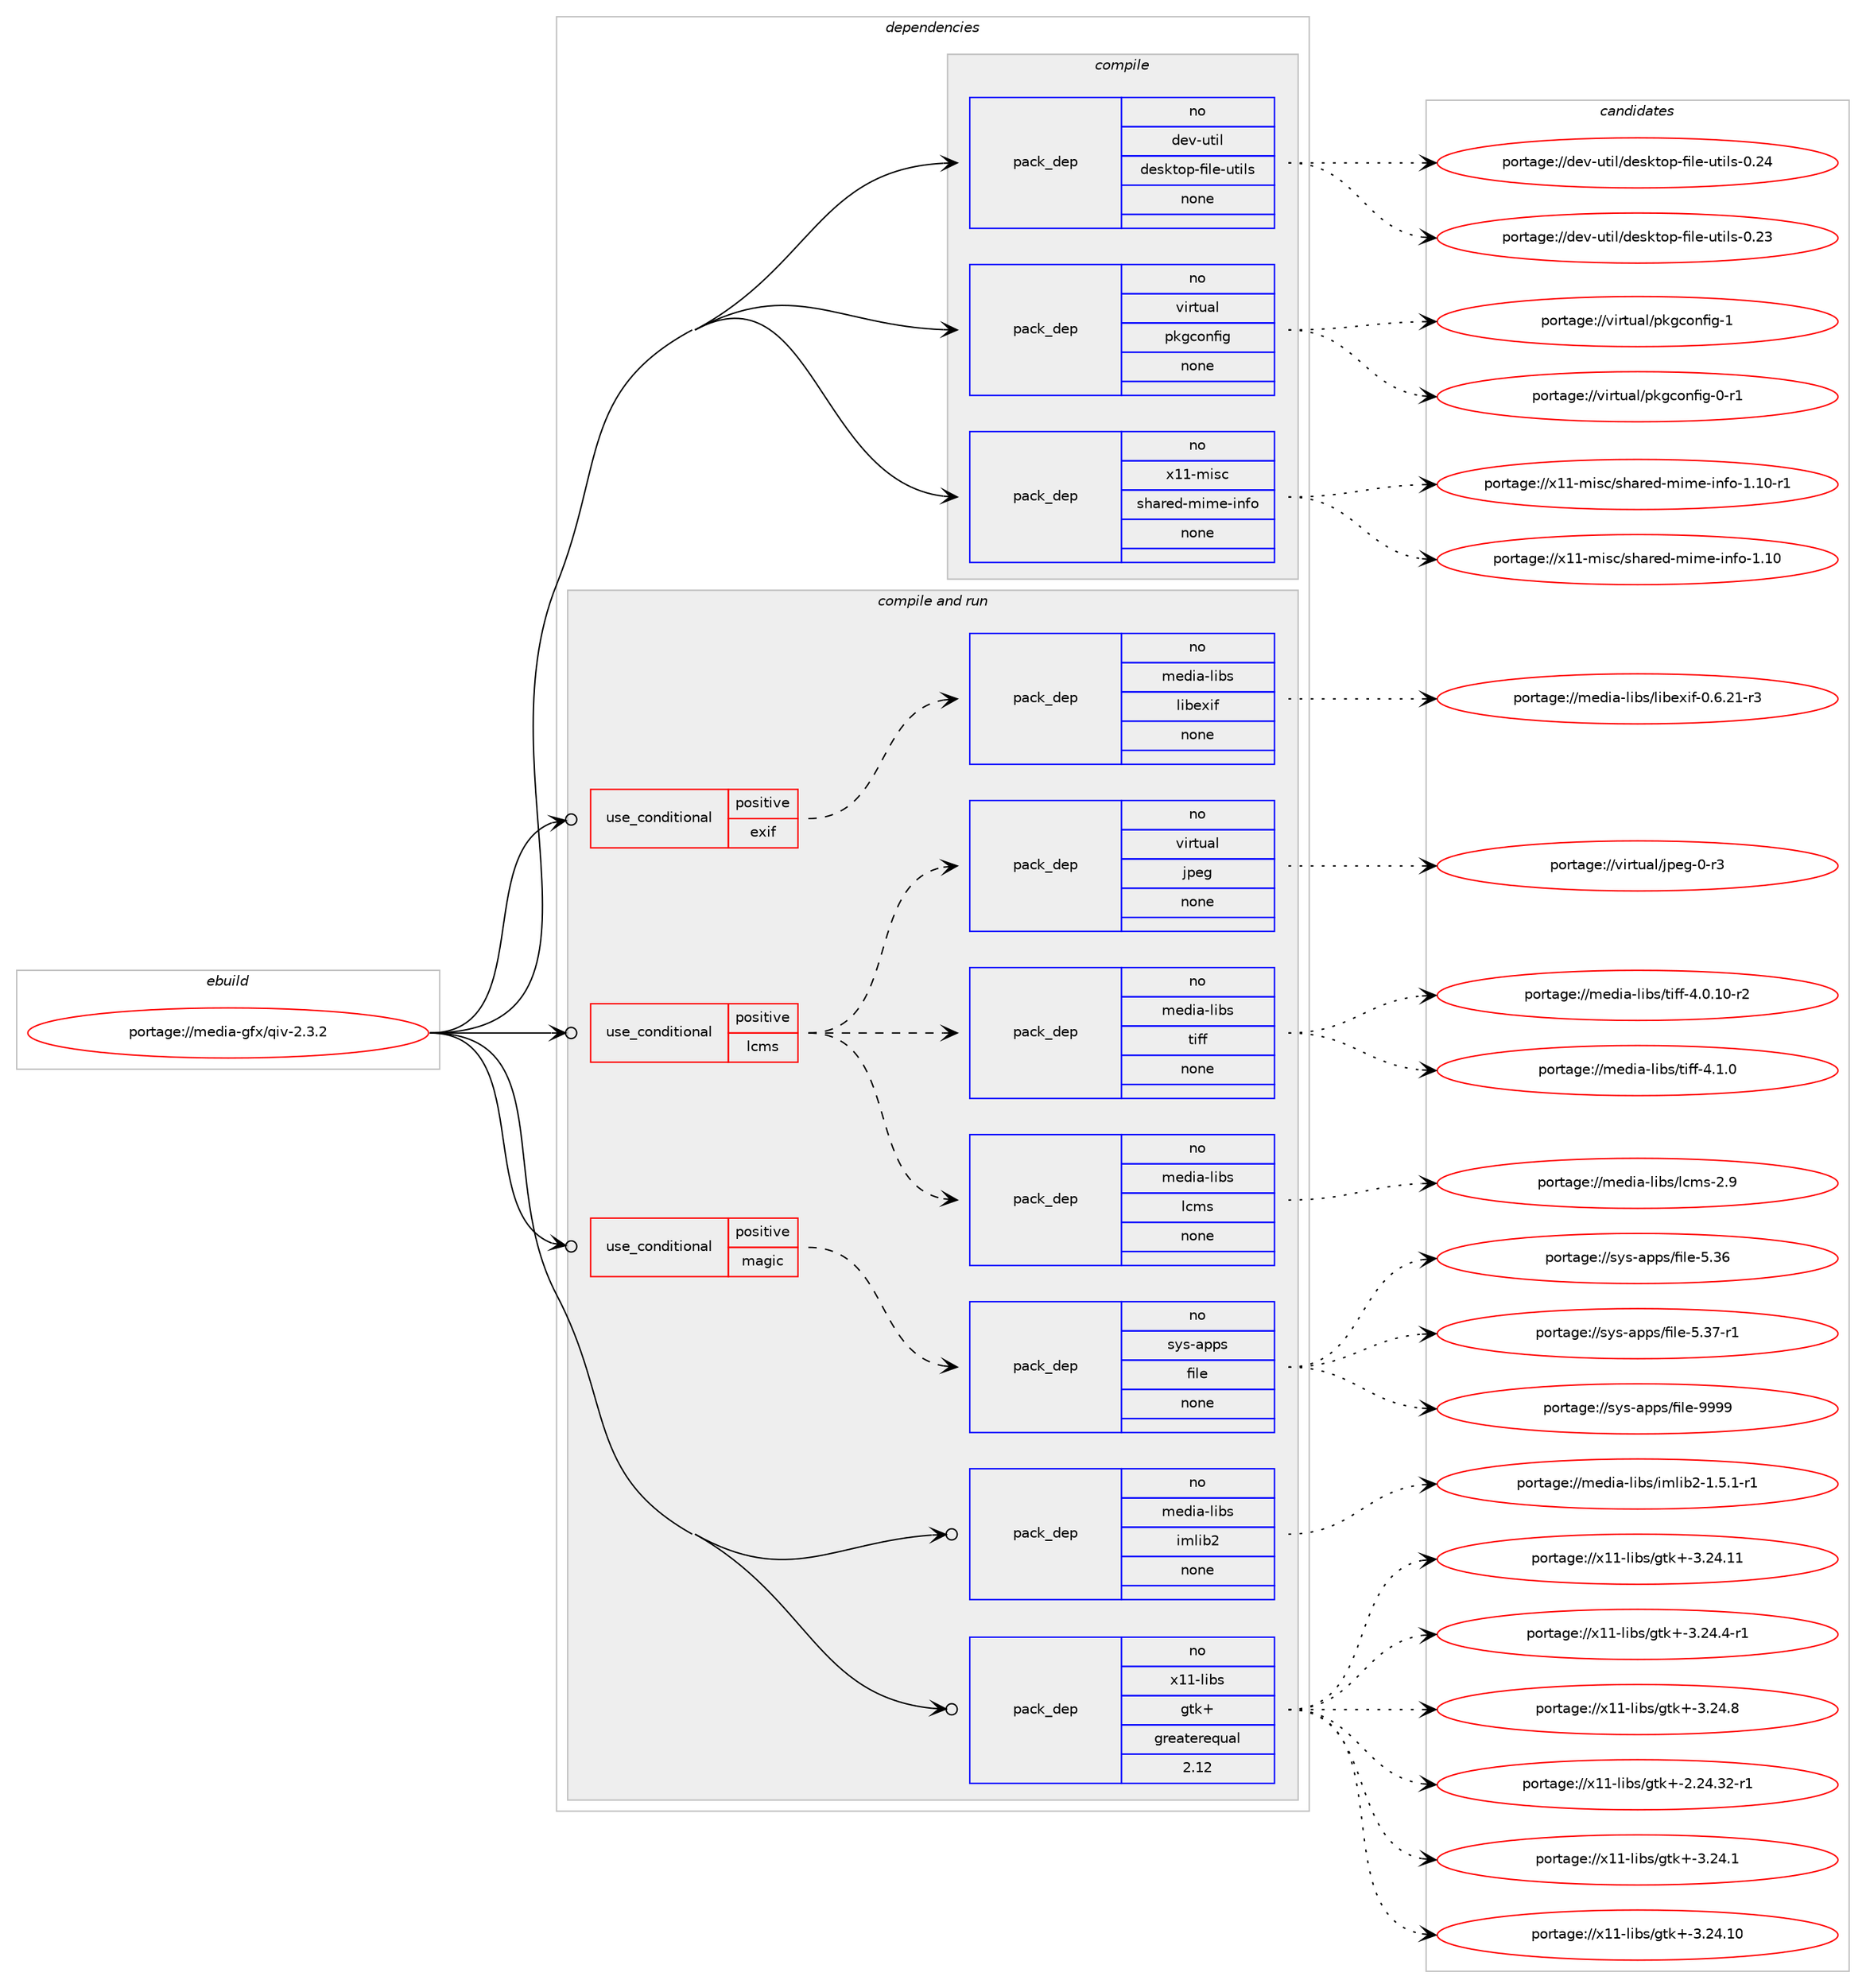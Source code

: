 digraph prolog {

# *************
# Graph options
# *************

newrank=true;
concentrate=true;
compound=true;
graph [rankdir=LR,fontname=Helvetica,fontsize=10,ranksep=1.5];#, ranksep=2.5, nodesep=0.2];
edge  [arrowhead=vee];
node  [fontname=Helvetica,fontsize=10];

# **********
# The ebuild
# **********

subgraph cluster_leftcol {
color=gray;
rank=same;
label=<<i>ebuild</i>>;
id [label="portage://media-gfx/qiv-2.3.2", color=red, width=4, href="../media-gfx/qiv-2.3.2.svg"];
}

# ****************
# The dependencies
# ****************

subgraph cluster_midcol {
color=gray;
label=<<i>dependencies</i>>;
subgraph cluster_compile {
fillcolor="#eeeeee";
style=filled;
label=<<i>compile</i>>;
subgraph pack232013 {
dependency316041 [label=<<TABLE BORDER="0" CELLBORDER="1" CELLSPACING="0" CELLPADDING="4" WIDTH="220"><TR><TD ROWSPAN="6" CELLPADDING="30">pack_dep</TD></TR><TR><TD WIDTH="110">no</TD></TR><TR><TD>dev-util</TD></TR><TR><TD>desktop-file-utils</TD></TR><TR><TD>none</TD></TR><TR><TD></TD></TR></TABLE>>, shape=none, color=blue];
}
id:e -> dependency316041:w [weight=20,style="solid",arrowhead="vee"];
subgraph pack232014 {
dependency316042 [label=<<TABLE BORDER="0" CELLBORDER="1" CELLSPACING="0" CELLPADDING="4" WIDTH="220"><TR><TD ROWSPAN="6" CELLPADDING="30">pack_dep</TD></TR><TR><TD WIDTH="110">no</TD></TR><TR><TD>virtual</TD></TR><TR><TD>pkgconfig</TD></TR><TR><TD>none</TD></TR><TR><TD></TD></TR></TABLE>>, shape=none, color=blue];
}
id:e -> dependency316042:w [weight=20,style="solid",arrowhead="vee"];
subgraph pack232015 {
dependency316043 [label=<<TABLE BORDER="0" CELLBORDER="1" CELLSPACING="0" CELLPADDING="4" WIDTH="220"><TR><TD ROWSPAN="6" CELLPADDING="30">pack_dep</TD></TR><TR><TD WIDTH="110">no</TD></TR><TR><TD>x11-misc</TD></TR><TR><TD>shared-mime-info</TD></TR><TR><TD>none</TD></TR><TR><TD></TD></TR></TABLE>>, shape=none, color=blue];
}
id:e -> dependency316043:w [weight=20,style="solid",arrowhead="vee"];
}
subgraph cluster_compileandrun {
fillcolor="#eeeeee";
style=filled;
label=<<i>compile and run</i>>;
subgraph cond78938 {
dependency316044 [label=<<TABLE BORDER="0" CELLBORDER="1" CELLSPACING="0" CELLPADDING="4"><TR><TD ROWSPAN="3" CELLPADDING="10">use_conditional</TD></TR><TR><TD>positive</TD></TR><TR><TD>exif</TD></TR></TABLE>>, shape=none, color=red];
subgraph pack232016 {
dependency316045 [label=<<TABLE BORDER="0" CELLBORDER="1" CELLSPACING="0" CELLPADDING="4" WIDTH="220"><TR><TD ROWSPAN="6" CELLPADDING="30">pack_dep</TD></TR><TR><TD WIDTH="110">no</TD></TR><TR><TD>media-libs</TD></TR><TR><TD>libexif</TD></TR><TR><TD>none</TD></TR><TR><TD></TD></TR></TABLE>>, shape=none, color=blue];
}
dependency316044:e -> dependency316045:w [weight=20,style="dashed",arrowhead="vee"];
}
id:e -> dependency316044:w [weight=20,style="solid",arrowhead="odotvee"];
subgraph cond78939 {
dependency316046 [label=<<TABLE BORDER="0" CELLBORDER="1" CELLSPACING="0" CELLPADDING="4"><TR><TD ROWSPAN="3" CELLPADDING="10">use_conditional</TD></TR><TR><TD>positive</TD></TR><TR><TD>lcms</TD></TR></TABLE>>, shape=none, color=red];
subgraph pack232017 {
dependency316047 [label=<<TABLE BORDER="0" CELLBORDER="1" CELLSPACING="0" CELLPADDING="4" WIDTH="220"><TR><TD ROWSPAN="6" CELLPADDING="30">pack_dep</TD></TR><TR><TD WIDTH="110">no</TD></TR><TR><TD>media-libs</TD></TR><TR><TD>lcms</TD></TR><TR><TD>none</TD></TR><TR><TD></TD></TR></TABLE>>, shape=none, color=blue];
}
dependency316046:e -> dependency316047:w [weight=20,style="dashed",arrowhead="vee"];
subgraph pack232018 {
dependency316048 [label=<<TABLE BORDER="0" CELLBORDER="1" CELLSPACING="0" CELLPADDING="4" WIDTH="220"><TR><TD ROWSPAN="6" CELLPADDING="30">pack_dep</TD></TR><TR><TD WIDTH="110">no</TD></TR><TR><TD>media-libs</TD></TR><TR><TD>tiff</TD></TR><TR><TD>none</TD></TR><TR><TD></TD></TR></TABLE>>, shape=none, color=blue];
}
dependency316046:e -> dependency316048:w [weight=20,style="dashed",arrowhead="vee"];
subgraph pack232019 {
dependency316049 [label=<<TABLE BORDER="0" CELLBORDER="1" CELLSPACING="0" CELLPADDING="4" WIDTH="220"><TR><TD ROWSPAN="6" CELLPADDING="30">pack_dep</TD></TR><TR><TD WIDTH="110">no</TD></TR><TR><TD>virtual</TD></TR><TR><TD>jpeg</TD></TR><TR><TD>none</TD></TR><TR><TD></TD></TR></TABLE>>, shape=none, color=blue];
}
dependency316046:e -> dependency316049:w [weight=20,style="dashed",arrowhead="vee"];
}
id:e -> dependency316046:w [weight=20,style="solid",arrowhead="odotvee"];
subgraph cond78940 {
dependency316050 [label=<<TABLE BORDER="0" CELLBORDER="1" CELLSPACING="0" CELLPADDING="4"><TR><TD ROWSPAN="3" CELLPADDING="10">use_conditional</TD></TR><TR><TD>positive</TD></TR><TR><TD>magic</TD></TR></TABLE>>, shape=none, color=red];
subgraph pack232020 {
dependency316051 [label=<<TABLE BORDER="0" CELLBORDER="1" CELLSPACING="0" CELLPADDING="4" WIDTH="220"><TR><TD ROWSPAN="6" CELLPADDING="30">pack_dep</TD></TR><TR><TD WIDTH="110">no</TD></TR><TR><TD>sys-apps</TD></TR><TR><TD>file</TD></TR><TR><TD>none</TD></TR><TR><TD></TD></TR></TABLE>>, shape=none, color=blue];
}
dependency316050:e -> dependency316051:w [weight=20,style="dashed",arrowhead="vee"];
}
id:e -> dependency316050:w [weight=20,style="solid",arrowhead="odotvee"];
subgraph pack232021 {
dependency316052 [label=<<TABLE BORDER="0" CELLBORDER="1" CELLSPACING="0" CELLPADDING="4" WIDTH="220"><TR><TD ROWSPAN="6" CELLPADDING="30">pack_dep</TD></TR><TR><TD WIDTH="110">no</TD></TR><TR><TD>media-libs</TD></TR><TR><TD>imlib2</TD></TR><TR><TD>none</TD></TR><TR><TD></TD></TR></TABLE>>, shape=none, color=blue];
}
id:e -> dependency316052:w [weight=20,style="solid",arrowhead="odotvee"];
subgraph pack232022 {
dependency316053 [label=<<TABLE BORDER="0" CELLBORDER="1" CELLSPACING="0" CELLPADDING="4" WIDTH="220"><TR><TD ROWSPAN="6" CELLPADDING="30">pack_dep</TD></TR><TR><TD WIDTH="110">no</TD></TR><TR><TD>x11-libs</TD></TR><TR><TD>gtk+</TD></TR><TR><TD>greaterequal</TD></TR><TR><TD>2.12</TD></TR></TABLE>>, shape=none, color=blue];
}
id:e -> dependency316053:w [weight=20,style="solid",arrowhead="odotvee"];
}
subgraph cluster_run {
fillcolor="#eeeeee";
style=filled;
label=<<i>run</i>>;
}
}

# **************
# The candidates
# **************

subgraph cluster_choices {
rank=same;
color=gray;
label=<<i>candidates</i>>;

subgraph choice232013 {
color=black;
nodesep=1;
choiceportage100101118451171161051084710010111510711611111245102105108101451171161051081154548465051 [label="portage://dev-util/desktop-file-utils-0.23", color=red, width=4,href="../dev-util/desktop-file-utils-0.23.svg"];
choiceportage100101118451171161051084710010111510711611111245102105108101451171161051081154548465052 [label="portage://dev-util/desktop-file-utils-0.24", color=red, width=4,href="../dev-util/desktop-file-utils-0.24.svg"];
dependency316041:e -> choiceportage100101118451171161051084710010111510711611111245102105108101451171161051081154548465051:w [style=dotted,weight="100"];
dependency316041:e -> choiceportage100101118451171161051084710010111510711611111245102105108101451171161051081154548465052:w [style=dotted,weight="100"];
}
subgraph choice232014 {
color=black;
nodesep=1;
choiceportage11810511411611797108471121071039911111010210510345484511449 [label="portage://virtual/pkgconfig-0-r1", color=red, width=4,href="../virtual/pkgconfig-0-r1.svg"];
choiceportage1181051141161179710847112107103991111101021051034549 [label="portage://virtual/pkgconfig-1", color=red, width=4,href="../virtual/pkgconfig-1.svg"];
dependency316042:e -> choiceportage11810511411611797108471121071039911111010210510345484511449:w [style=dotted,weight="100"];
dependency316042:e -> choiceportage1181051141161179710847112107103991111101021051034549:w [style=dotted,weight="100"];
}
subgraph choice232015 {
color=black;
nodesep=1;
choiceportage12049494510910511599471151049711410110045109105109101451051101021114549464948 [label="portage://x11-misc/shared-mime-info-1.10", color=red, width=4,href="../x11-misc/shared-mime-info-1.10.svg"];
choiceportage120494945109105115994711510497114101100451091051091014510511010211145494649484511449 [label="portage://x11-misc/shared-mime-info-1.10-r1", color=red, width=4,href="../x11-misc/shared-mime-info-1.10-r1.svg"];
dependency316043:e -> choiceportage12049494510910511599471151049711410110045109105109101451051101021114549464948:w [style=dotted,weight="100"];
dependency316043:e -> choiceportage120494945109105115994711510497114101100451091051091014510511010211145494649484511449:w [style=dotted,weight="100"];
}
subgraph choice232016 {
color=black;
nodesep=1;
choiceportage1091011001059745108105981154710810598101120105102454846544650494511451 [label="portage://media-libs/libexif-0.6.21-r3", color=red, width=4,href="../media-libs/libexif-0.6.21-r3.svg"];
dependency316045:e -> choiceportage1091011001059745108105981154710810598101120105102454846544650494511451:w [style=dotted,weight="100"];
}
subgraph choice232017 {
color=black;
nodesep=1;
choiceportage109101100105974510810598115471089910911545504657 [label="portage://media-libs/lcms-2.9", color=red, width=4,href="../media-libs/lcms-2.9.svg"];
dependency316047:e -> choiceportage109101100105974510810598115471089910911545504657:w [style=dotted,weight="100"];
}
subgraph choice232018 {
color=black;
nodesep=1;
choiceportage10910110010597451081059811547116105102102455246484649484511450 [label="portage://media-libs/tiff-4.0.10-r2", color=red, width=4,href="../media-libs/tiff-4.0.10-r2.svg"];
choiceportage10910110010597451081059811547116105102102455246494648 [label="portage://media-libs/tiff-4.1.0", color=red, width=4,href="../media-libs/tiff-4.1.0.svg"];
dependency316048:e -> choiceportage10910110010597451081059811547116105102102455246484649484511450:w [style=dotted,weight="100"];
dependency316048:e -> choiceportage10910110010597451081059811547116105102102455246494648:w [style=dotted,weight="100"];
}
subgraph choice232019 {
color=black;
nodesep=1;
choiceportage118105114116117971084710611210110345484511451 [label="portage://virtual/jpeg-0-r3", color=red, width=4,href="../virtual/jpeg-0-r3.svg"];
dependency316049:e -> choiceportage118105114116117971084710611210110345484511451:w [style=dotted,weight="100"];
}
subgraph choice232020 {
color=black;
nodesep=1;
choiceportage1151211154597112112115471021051081014553465154 [label="portage://sys-apps/file-5.36", color=red, width=4,href="../sys-apps/file-5.36.svg"];
choiceportage11512111545971121121154710210510810145534651554511449 [label="portage://sys-apps/file-5.37-r1", color=red, width=4,href="../sys-apps/file-5.37-r1.svg"];
choiceportage1151211154597112112115471021051081014557575757 [label="portage://sys-apps/file-9999", color=red, width=4,href="../sys-apps/file-9999.svg"];
dependency316051:e -> choiceportage1151211154597112112115471021051081014553465154:w [style=dotted,weight="100"];
dependency316051:e -> choiceportage11512111545971121121154710210510810145534651554511449:w [style=dotted,weight="100"];
dependency316051:e -> choiceportage1151211154597112112115471021051081014557575757:w [style=dotted,weight="100"];
}
subgraph choice232021 {
color=black;
nodesep=1;
choiceportage1091011001059745108105981154710510910810598504549465346494511449 [label="portage://media-libs/imlib2-1.5.1-r1", color=red, width=4,href="../media-libs/imlib2-1.5.1-r1.svg"];
dependency316052:e -> choiceportage1091011001059745108105981154710510910810598504549465346494511449:w [style=dotted,weight="100"];
}
subgraph choice232022 {
color=black;
nodesep=1;
choiceportage12049494510810598115471031161074345504650524651504511449 [label="portage://x11-libs/gtk+-2.24.32-r1", color=red, width=4,href="../x11-libs/gtk+-2.24.32-r1.svg"];
choiceportage12049494510810598115471031161074345514650524649 [label="portage://x11-libs/gtk+-3.24.1", color=red, width=4,href="../x11-libs/gtk+-3.24.1.svg"];
choiceportage1204949451081059811547103116107434551465052464948 [label="portage://x11-libs/gtk+-3.24.10", color=red, width=4,href="../x11-libs/gtk+-3.24.10.svg"];
choiceportage1204949451081059811547103116107434551465052464949 [label="portage://x11-libs/gtk+-3.24.11", color=red, width=4,href="../x11-libs/gtk+-3.24.11.svg"];
choiceportage120494945108105981154710311610743455146505246524511449 [label="portage://x11-libs/gtk+-3.24.4-r1", color=red, width=4,href="../x11-libs/gtk+-3.24.4-r1.svg"];
choiceportage12049494510810598115471031161074345514650524656 [label="portage://x11-libs/gtk+-3.24.8", color=red, width=4,href="../x11-libs/gtk+-3.24.8.svg"];
dependency316053:e -> choiceportage12049494510810598115471031161074345504650524651504511449:w [style=dotted,weight="100"];
dependency316053:e -> choiceportage12049494510810598115471031161074345514650524649:w [style=dotted,weight="100"];
dependency316053:e -> choiceportage1204949451081059811547103116107434551465052464948:w [style=dotted,weight="100"];
dependency316053:e -> choiceportage1204949451081059811547103116107434551465052464949:w [style=dotted,weight="100"];
dependency316053:e -> choiceportage120494945108105981154710311610743455146505246524511449:w [style=dotted,weight="100"];
dependency316053:e -> choiceportage12049494510810598115471031161074345514650524656:w [style=dotted,weight="100"];
}
}

}
